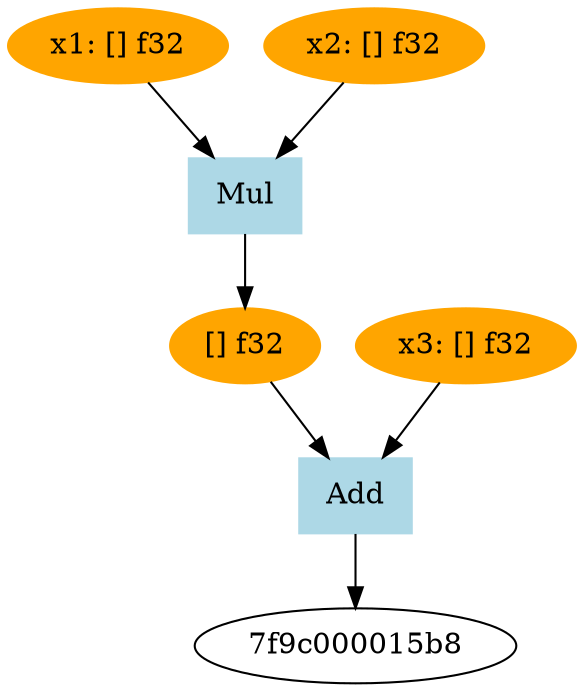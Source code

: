 digraph g {
"7f9c00001378" [label="Add", color=lightblue, style=filled, shape=box]
"7f9c00001398" -> "7f9c00001378"
"7f9c00001008" -> "7f9c00001378"
"7f9c00001378" -> "7f9c000015b8"
"7f9c00001398" [label="[] f32", color=orange, style=filled]
"7f9c00001008" [label="x3: [] f32", color=orange, style=filled]
"7f9c00001138" [label="Mul", color=lightblue, style=filled, shape=box]
"7f9c00000d28" -> "7f9c00001138"
"7f9c00000e98" -> "7f9c00001138"
"7f9c00001138" -> "7f9c00001398"
"7f9c00000d28" [label="x1: [] f32", color=orange, style=filled]
"7f9c00000e98" [label="x2: [] f32", color=orange, style=filled]
}